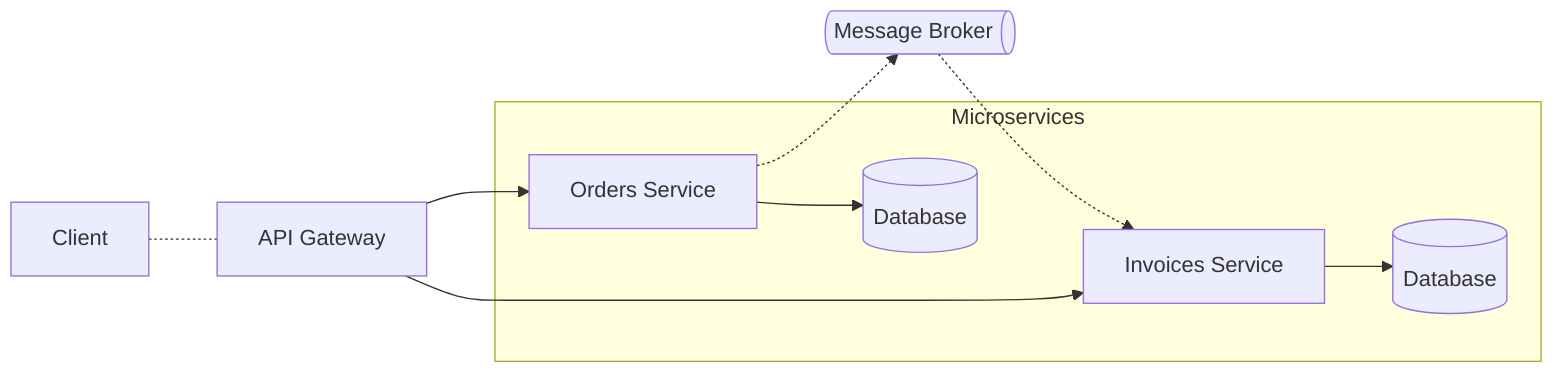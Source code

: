 graph LR
    Client[Client]

    A[API Gateway]

    subgraph Microservices
        
        B[Orders Service]
        E[(Database)]

        C[Invoices Service]
        F[(Database)]    
    end

    D@{ shape: das, label: "Message Broker" }
    
    Client -.- A

    A --> B
    A --> C

    B --> E
    C --> F

    B -.-> D
    D -.-> C